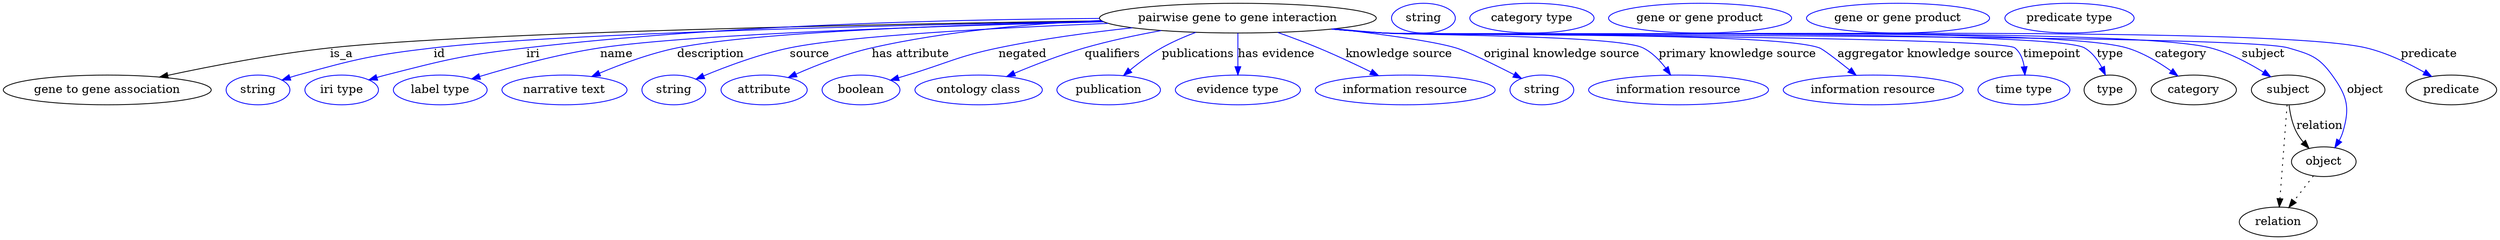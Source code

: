 digraph {
	graph [bb="0,0,3008,283"];
	node [label="\N"];
	"pairwise gene to gene interaction"	[height=0.5,
		label="pairwise gene to gene interaction",
		pos="1488.4,265",
		width=4.6399];
	"gene to gene association"	[height=0.5,
		pos="125.44,178",
		width=3.4844];
	"pairwise gene to gene interaction" -> "gene to gene association"	[label=is_a,
		lp="408.44,221.5",
		pos="e,188.63,193.55 1324,261.8 1064,257.8 569.43,247.95 394.44,229 327.53,221.75 252.29,207.21 198.43,195.67"];
	id	[color=blue,
		height=0.5,
		label=string,
		pos="307.44,178",
		width=1.0652];
	"pairwise gene to gene interaction" -> id	[color=blue,
		label=id,
		lp="526.44,221.5",
		pos="e,336.42,190.01 1324.7,261.3 1090.2,256.89 670.32,246.79 519.44,229 445.6,220.3 427.11,215.79 355.44,196 352.33,195.14 349.13,194.18 \
345.93,193.17",
		style=solid];
	iri	[color=blue,
		height=0.5,
		label="iri type",
		pos="408.44,178",
		width=1.2277];
	"pairwise gene to gene interaction" -> iri	[color=blue,
		label=iri,
		lp="638.44,221.5",
		pos="e,441.34,190.21 1321.4,264.68 1148,263.63 869.38,257.04 630.44,229 554.43,220.08 535.56,215.05 461.44,196 458.06,195.13 454.58,194.17 \
451.1,193.16",
		style=solid];
	name	[color=blue,
		height=0.5,
		label="label type",
		pos="527.44,178",
		width=1.5707];
	"pairwise gene to gene interaction" -> name	[color=blue,
		label=name,
		lp="739.44,221.5",
		pos="e,565.56,191.46 1326.1,260.6 1135.8,255.91 832.09,246.04 719.44,229 669.57,221.46 613.94,206.19 575.45,194.5",
		style=solid];
	description	[color=blue,
		height=0.5,
		label="narrative text",
		pos="677.44,178",
		width=2.0943];
	"pairwise gene to gene interaction" -> description	[color=blue,
		label=description,
		lp="852.94,221.5",
		pos="e,710.18,194.32 1325.1,261.21 1156.9,257.32 906.68,248.42 812.44,229 780.28,222.37 745.58,209.38 719.41,198.3",
		style=solid];
	source	[color=blue,
		height=0.5,
		label=string,
		pos="809.44,178",
		width=1.0652];
	"pairwise gene to gene interaction" -> source	[color=blue,
		label=source,
		lp="971.44,221.5",
		pos="e,836.01,191.19 1331.7,258.77 1198.6,253.42 1018.1,243.78 947.44,229 911.78,221.55 872.92,206.83 845.55,195.28",
		style=solid];
	"has attribute"	[color=blue,
		height=0.5,
		label=attribute,
		pos="917.44,178",
		width=1.4443];
	"pairwise gene to gene interaction" -> "has attribute"	[color=blue,
		label="has attribute",
		lp="1093.4,221.5",
		pos="e,946.39,193.03 1323.3,262.28 1239.5,258.55 1136.6,249.58 1046.4,229 1014.9,221.8 980.79,208.32 955.59,197.17",
		style=solid];
	negated	[color=blue,
		height=0.5,
		label=boolean,
		pos="1034.4,178",
		width=1.2999];
	"pairwise gene to gene interaction" -> negated	[color=blue,
		label=negated,
		lp="1228.4,221.5",
		pos="e,1069.6,189.93 1361.1,253.32 1310.4,247.84 1251.9,239.96 1199.4,229 1149.5,218.56 1138.3,210.87 1089.4,196 1086.1,194.99 1082.7,\
193.95 1079.3,192.9",
		style=solid];
	qualifiers	[color=blue,
		height=0.5,
		label="ontology class",
		pos="1175.4,178",
		width=2.1304];
	"pairwise gene to gene interaction" -> qualifiers	[color=blue,
		label=qualifiers,
		lp="1336.9,221.5",
		pos="e,1209.3,194.24 1395.9,249.97 1366.1,244.53 1333.1,237.53 1303.4,229 1274.6,220.71 1243.2,208.5 1218.7,198.21",
		style=solid];
	publications	[color=blue,
		height=0.5,
		label=publication,
		pos="1332.4,178",
		width=1.7332];
	"pairwise gene to gene interaction" -> publications	[color=blue,
		label=publications,
		lp="1440.4,221.5",
		pos="e,1350.4,195.45 1437.5,247.74 1423.8,242.54 1409.2,236.22 1396.4,229 1383,221.42 1369.4,211.19 1358.1,201.95",
		style=solid];
	"has evidence"	[color=blue,
		height=0.5,
		label="evidence type",
		pos="1488.4,178",
		width=2.0943];
	"pairwise gene to gene interaction" -> "has evidence"	[color=blue,
		label="has evidence",
		lp="1534.9,221.5",
		pos="e,1488.4,196.18 1488.4,246.8 1488.4,235.16 1488.4,219.55 1488.4,206.24",
		style=solid];
	"knowledge source"	[color=blue,
		height=0.5,
		label="information resource",
		pos="1690.4,178",
		width=3.015];
	"pairwise gene to gene interaction" -> "knowledge source"	[color=blue,
		label="knowledge source",
		lp="1682.9,221.5",
		pos="e,1658.2,195.37 1536.7,247.65 1552.3,242.06 1569.7,235.55 1585.4,229 1606.7,220.11 1629.9,209.19 1649.1,199.83",
		style=solid];
	"original knowledge source"	[color=blue,
		height=0.5,
		label=string,
		pos="1855.4,178",
		width=1.0652];
	"pairwise gene to gene interaction" -> "original knowledge source"	[color=blue,
		label="original knowledge source",
		lp="1879.4,221.5",
		pos="e,1830.9,191.91 1605.3,252.08 1662.3,245.54 1724.2,237.12 1751.4,229 1765.4,224.83 1797.1,209.26 1821.8,196.59",
		style=solid];
	"primary knowledge source"	[color=blue,
		height=0.5,
		label="information resource",
		pos="2020.4,178",
		width=3.015];
	"pairwise gene to gene interaction" -> "primary knowledge source"	[color=blue,
		label="primary knowledge source",
		lp="2091.4,221.5",
		pos="e,2010.8,196.12 1605.3,252.07 1625,250.24 1645.3,248.47 1664.4,247 1699.2,244.32 1946.2,244.43 1977.4,229 1988.4,223.56 1997.8,213.91 \
2004.9,204.53",
		style=solid];
	"aggregator knowledge source"	[color=blue,
		height=0.5,
		label="information resource",
		pos="2255.4,178",
		width=3.015];
	"pairwise gene to gene interaction" -> "aggregator knowledge source"	[color=blue,
		label="aggregator knowledge source",
		lp="2318.9,221.5",
		pos="e,2234.8,195.87 1603.4,251.86 1623.7,250.01 1644.7,248.29 1664.4,247 1722.8,243.19 2135.4,248.77 2190.4,229 2194.8,227.43 2211.6,\
214.51 2227,202.2",
		style=solid];
	timepoint	[color=blue,
		height=0.5,
		label="time type",
		pos="2437.4,178",
		width=1.5346];
	"pairwise gene to gene interaction" -> timepoint	[color=blue,
		label=timepoint,
		lp="2471.4,221.5",
		pos="e,2438.6,196.11 1602.4,251.77 1623,249.91 1644.4,248.2 1664.4,247 1685.6,245.73 2410.1,242.46 2426.4,229 2433.2,223.46 2436.4,214.82 \
2437.7,206.27",
		style=solid];
	type	[height=0.5,
		pos="2541.4,178",
		width=0.86659];
	"pairwise gene to gene interaction" -> type	[color=blue,
		label=type,
		lp="2541.4,221.5",
		pos="e,2535.8,196.13 1602,251.77 1622.7,249.9 1644.2,248.19 1664.4,247 1711.4,244.24 2469.6,252.3 2510.4,229 2519.7,223.74 2526.5,214.51 \
2531.4,205.41",
		style=solid];
	category	[height=0.5,
		pos="2642.4,178",
		width=1.4263];
	"pairwise gene to gene interaction" -> category	[color=blue,
		label=category,
		lp="2626.9,221.5",
		pos="e,2623.6,194.74 1602,251.75 1622.7,249.88 1644.2,248.18 1664.4,247 1764,241.2 2465.8,257.18 2561.4,229 2580.9,223.26 2600.4,211.51 \
2615.3,200.84",
		style=solid];
	subject	[height=0.5,
		pos="2756.4,178",
		width=1.2277];
	"pairwise gene to gene interaction" -> subject	[color=blue,
		label=subject,
		lp="2726.4,221.5",
		pos="e,2735.2,194.04 1601.9,251.72 1622.7,249.85 1644.2,248.16 1664.4,247 1775.2,240.66 2555.1,256.81 2662.4,229 2685.3,223.08 2708.7,\
210.62 2726.5,199.62",
		style=solid];
	object	[height=0.5,
		pos="2799.4,91",
		width=1.0832];
	"pairwise gene to gene interaction" -> object	[color=blue,
		label=object,
		lp="2849.4,178",
		pos="e,2812.8,108.09 1601.5,251.74 1622.4,249.85 1644.1,248.15 1664.4,247 1725,243.58 2698.2,246.16 2756.4,229 2783.1,221.15 2793.2,218.5 \
2809.4,196 2827.7,170.69 2831.4,156.9 2822.4,127 2821.4,123.55 2819.9,120.13 2818.2,116.85",
		style=solid];
	predicate	[height=0.5,
		pos="2953.4,178",
		width=1.5165];
	"pairwise gene to gene interaction" -> predicate	[color=blue,
		label=predicate,
		lp="2926.4,221.5",
		pos="e,2929.6,194.31 1601.5,251.71 1622.4,249.83 1644.1,248.14 1664.4,247 1796,239.66 2722.2,259.5 2850.4,229 2875.3,223.08 2901.2,210.49 \
2920.8,199.42",
		style=solid];
	association_type	[color=blue,
		height=0.5,
		label=string,
		pos="1711.4,265",
		width=1.0652];
	association_category	[color=blue,
		height=0.5,
		label="category type",
		pos="1842.4,265",
		width=2.0762];
	subject -> object	[label=relation,
		lp="2794.4,134.5",
		pos="e,2781.5,107.23 2757.5,159.55 2758.7,149.57 2761.2,137.07 2766.4,127 2768.7,122.68 2771.6,118.52 2774.8,114.66"];
	relation	[height=0.5,
		pos="2744.4,18",
		width=1.2999];
	subject -> relation	[pos="e,2745.7,36.188 2755.1,159.79 2753.1,132.48 2749,78.994 2746.5,46.38",
		style=dotted];
	"gene to gene association_subject"	[color=blue,
		height=0.5,
		label="gene or gene product",
		pos="2045.4,265",
		width=3.0692];
	object -> relation	[pos="e,2757.3,35.54 2787,73.889 2780,64.939 2771.3,53.617 2763.5,43.584",
		style=dotted];
	"gene to gene association_object"	[color=blue,
		height=0.5,
		label="gene or gene product",
		pos="2284.4,265",
		width=3.0692];
	"pairwise gene to gene interaction_predicate"	[color=blue,
		height=0.5,
		label="predicate type",
		pos="2490.4,265",
		width=2.1665];
}
